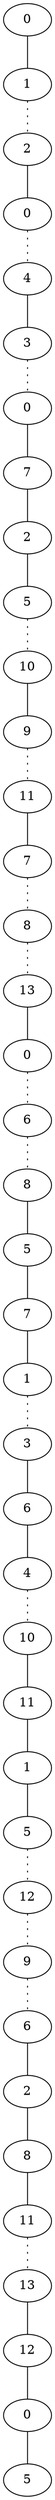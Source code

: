 graph {
a0 -- a1;
a1 -- a2 [style=dotted];
a2 -- a3;
a3 -- a4 [style=dotted];
a4 -- a5;
a5 -- a6 [style=dotted];
a6 -- a7;
a7 -- a8;
a8 -- a9;
a9 -- a10 [style=dotted];
a10 -- a11;
a11 -- a12 [style=dotted];
a12 -- a13;
a13 -- a14 [style=dotted];
a14 -- a15 [style=dotted];
a15 -- a16;
a16 -- a17 [style=dotted];
a17 -- a18 [style=dotted];
a18 -- a19;
a19 -- a20;
a20 -- a21;
a21 -- a22 [style=dotted];
a22 -- a23;
a23 -- a24;
a24 -- a25 [style=dotted];
a25 -- a26;
a26 -- a27;
a27 -- a28;
a28 -- a29 [style=dotted];
a29 -- a30 [style=dotted];
a30 -- a31 [style=dotted];
a31 -- a32;
a32 -- a33;
a33 -- a34;
a34 -- a35 [style=dotted];
a35 -- a36;
a36 -- a37;
a37 -- a38;
a0[label=0];
a1[label=1];
a2[label=2];
a3[label=0];
a4[label=4];
a5[label=3];
a6[label=0];
a7[label=7];
a8[label=2];
a9[label=5];
a10[label=10];
a11[label=9];
a12[label=11];
a13[label=7];
a14[label=8];
a15[label=13];
a16[label=0];
a17[label=6];
a18[label=8];
a19[label=5];
a20[label=7];
a21[label=1];
a22[label=3];
a23[label=6];
a24[label=4];
a25[label=10];
a26[label=11];
a27[label=1];
a28[label=5];
a29[label=12];
a30[label=9];
a31[label=6];
a32[label=2];
a33[label=8];
a34[label=11];
a35[label=13];
a36[label=12];
a37[label=0];
a38[label=5];
}
